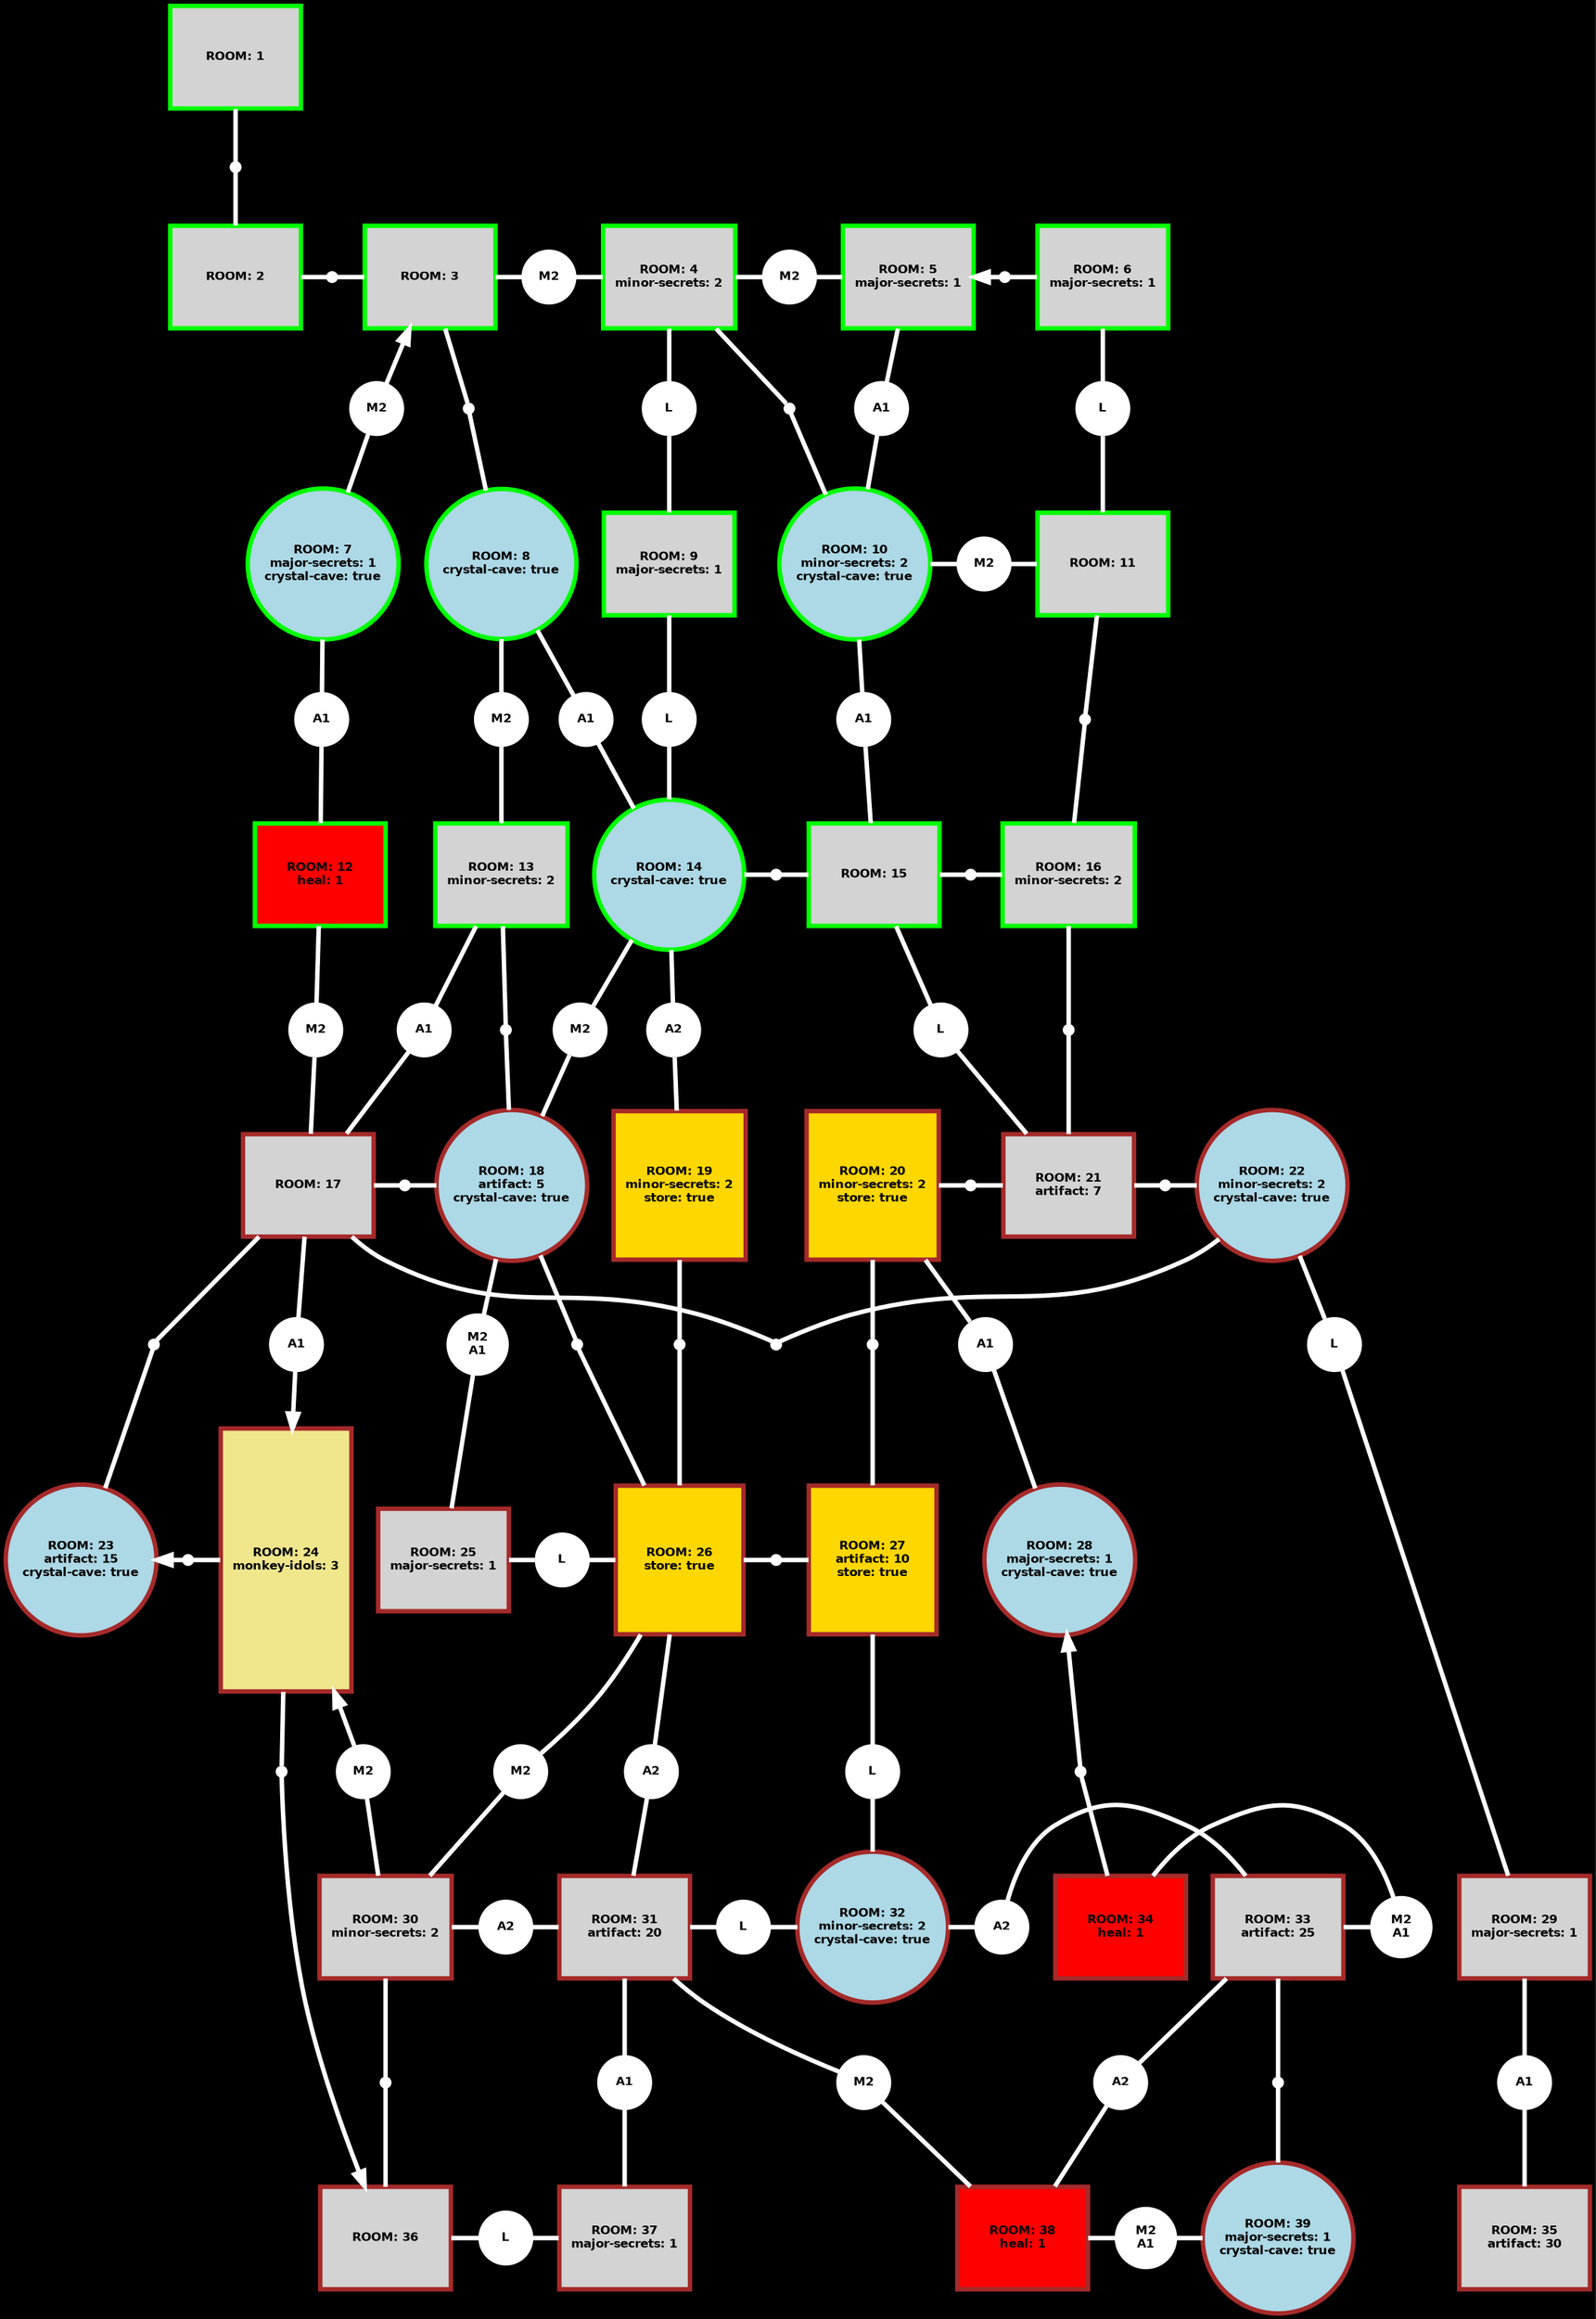 graph G {
	graph [bb="0,0,1061.5,1552",
		bgcolor=black,
		overlap=false,
		resolution=160
	];
	node [label="\N"];
	{
		graph [rank=same];
		1	[color=green,
			fillcolor=lightgrey,
			fontcolor=black,
			fontname="Helvetica-Bold",
			fontsize=8.0,
			height=0.95833,
			image=none,
			imagescale=true,
			label="ROOM: 1",
			penwidth=3.0,
			pos="147.5,1517.5",
			shape=box,
			style=filled,
			width=1.2222];
	}
	{
		graph [rank=same];
		"1-2"	[color=white,
			fillcolor=white,
			fontcolor=black,
			fontname="Helvetica-Bold",
			fontsize=8.0,
			height=0.097222,
			label="",
			pos="147.5,1443.5",
			shape=circle,
			style=filled,
			width=0.097222];
	}
	{
		graph [rank=same];
		2	[color=green,
			fillcolor=lightgrey,
			fontcolor=black,
			fontname="Helvetica-Bold",
			fontsize=8.0,
			height=0.95833,
			image=none,
			imagescale=true,
			label="ROOM: 2",
			penwidth=3.0,
			pos="147.5,1369.5",
			shape=box,
			style=filled,
			width=1.2222];
		"2-3"	[color=white,
			fillcolor=white,
			fontcolor=black,
			fontname="Helvetica-Bold",
			fontsize=8.0,
			height=0.097222,
			label="",
			pos="213.5,1369.5",
			shape=circle,
			style=filled,
			width=0.097222];
		3	[color=green,
			fillcolor=lightgrey,
			fontcolor=black,
			fontname="Helvetica-Bold",
			fontsize=8.0,
			height=0.95833,
			image=none,
			imagescale=true,
			label="ROOM: 3",
			penwidth=3.0,
			pos="279.5,1369.5",
			shape=box,
			style=filled,
			width=1.2222];
		"3-4"	[color=white,
			fillcolor=white,
			fontcolor=black,
			fontname="Helvetica-Bold",
			fontsize=8.0,
			height=0.5,
			image=none,
			imagescale=true,
			label=M2,
			pos="359.5,1369.5",
			shape=circle,
			style=filled,
			width=0.5];
		4	[color=green,
			fillcolor=lightgrey,
			fontcolor=black,
			fontname="Helvetica-Bold",
			fontsize=8.0,
			height=0.95833,
			image=none,
			imagescale=true,
			label="ROOM: 4\nminor-secrets: 2",
			penwidth=3.0,
			pos="439.5,1369.5",
			shape=box,
			style=filled,
			width=1.2222];
		"4-5"	[color=white,
			fillcolor=white,
			fontcolor=black,
			fontname="Helvetica-Bold",
			fontsize=8.0,
			height=0.5,
			image=none,
			imagescale=true,
			label=M2,
			pos="519.5,1369.5",
			shape=circle,
			style=filled,
			width=0.5];
		5	[color=green,
			fillcolor=lightgrey,
			fontcolor=black,
			fontname="Helvetica-Bold",
			fontsize=8.0,
			height=0.95833,
			image=none,
			imagescale=true,
			label="ROOM: 5\nmajor-secrets: 1",
			penwidth=3.0,
			pos="599.5,1369.5",
			shape=box,
			style=filled,
			width=1.2222];
		"6-5"	[color=white,
			fillcolor=white,
			fontcolor=black,
			fontname="Helvetica-Bold",
			fontsize=8.0,
			height=0.097222,
			label="",
			pos="665.5,1369.5",
			shape=circle,
			style=filled,
			width=0.097222];
		6	[color=green,
			fillcolor=lightgrey,
			fontcolor=black,
			fontname="Helvetica-Bold",
			fontsize=8.0,
			height=0.95833,
			image=none,
			imagescale=true,
			label="ROOM: 6\nmajor-secrets: 1",
			penwidth=3.0,
			pos="731.5,1369.5",
			shape=box,
			style=filled,
			width=1.2222];
	}
	{
		graph [rank=same];
		"7-3"	[color=white,
			fillcolor=white,
			fontcolor=black,
			fontname="Helvetica-Bold",
			fontsize=8.0,
			height=0.5,
			image=none,
			imagescale=true,
			label=M2,
			pos="242.5,1281",
			shape=circle,
			style=filled,
			width=0.5];
		"3-8"	[color=white,
			fillcolor=white,
			fontcolor=black,
			fontname="Helvetica-Bold",
			fontsize=8.0,
			height=0.097222,
			label="",
			pos="304.5,1281",
			shape=circle,
			style=filled,
			width=0.097222];
		"4-9"	[color=white,
			fillcolor=white,
			fontcolor=black,
			fontname="Helvetica-Bold",
			fontsize=8.0,
			height=0.5,
			image=none,
			imagescale=true,
			label=L,
			pos="439.5,1281",
			shape=circle,
			style=filled,
			width=0.5];
		"4-10"	[color=white,
			fillcolor=white,
			fontcolor=black,
			fontname="Helvetica-Bold",
			fontsize=8.0,
			height=0.097222,
			label="",
			pos="502.5,1281",
			shape=circle,
			style=filled,
			width=0.097222];
		"5-10"	[color=white,
			fillcolor=white,
			fontcolor=black,
			fontname="Helvetica-Bold",
			fontsize=8.0,
			height=0.5,
			image=none,
			imagescale=true,
			label=A1,
			pos="582.5,1281",
			shape=circle,
			style=filled,
			width=0.5];
		"6-11"	[color=white,
			fillcolor=white,
			fontcolor=black,
			fontname="Helvetica-Bold",
			fontsize=8.0,
			height=0.5,
			image=none,
			imagescale=true,
			label=L,
			pos="731.5,1281",
			shape=circle,
			style=filled,
			width=0.5];
	}
	{
		graph [rank=same];
		7	[color=green,
			fillcolor=lightblue,
			fontcolor=black,
			fontname="Helvetica-Bold",
			fontsize=8.0,
			height=1.4028,
			image=none,
			imagescale=true,
			label="ROOM: 7\nmajor-secrets: 1\ncrystal-cave: true",
			penwidth=3.0,
			pos="206.5,1176.5",
			shape=circle,
			style=filled,
			width=1.4028];
		8	[color=green,
			fillcolor=lightblue,
			fontcolor=black,
			fontname="Helvetica-Bold",
			fontsize=8.0,
			height=1.4028,
			image=none,
			imagescale=true,
			label="ROOM: 8\ncrystal-cave: true",
			penwidth=3.0,
			pos="326.5,1176.5",
			shape=circle,
			style=filled,
			width=1.4028];
		9	[color=green,
			fillcolor=lightgrey,
			fontcolor=black,
			fontname="Helvetica-Bold",
			fontsize=8.0,
			height=0.95833,
			image=none,
			imagescale=true,
			label="ROOM: 9\nmajor-secrets: 1",
			penwidth=3.0,
			pos="439.5,1176.5",
			shape=box,
			style=filled,
			width=1.2222];
		10	[color=green,
			fillcolor=lightblue,
			fontcolor=black,
			fontname="Helvetica-Bold",
			fontsize=8.0,
			height=1.4028,
			image=none,
			imagescale=true,
			label="ROOM: 10\nminor-secrets: 2\ncrystal-cave: true",
			penwidth=3.0,
			pos="564.5,1176.5",
			shape=circle,
			style=filled,
			width=1.4028];
		"10-11"	[color=white,
			fillcolor=white,
			fontcolor=black,
			fontname="Helvetica-Bold",
			fontsize=8.0,
			height=0.5,
			image=none,
			imagescale=true,
			label=M2,
			pos="651.5,1176.5",
			shape=circle,
			style=filled,
			width=0.5];
		11	[color=green,
			fillcolor=lightgrey,
			fontcolor=black,
			fontname="Helvetica-Bold",
			fontsize=8.0,
			height=0.95833,
			image=none,
			imagescale=true,
			label="ROOM: 11",
			penwidth=3.0,
			pos="731.5,1176.5",
			shape=box,
			style=filled,
			width=1.2222];
	}
	{
		graph [rank=same];
		"7-12"	[color=white,
			fillcolor=white,
			fontcolor=black,
			fontname="Helvetica-Bold",
			fontsize=8.0,
			height=0.5,
			image=none,
			imagescale=true,
			label=A1,
			pos="205.5,1072",
			shape=circle,
			style=filled,
			width=0.5];
		"8-13"	[color=white,
			fillcolor=white,
			fontcolor=black,
			fontname="Helvetica-Bold",
			fontsize=8.0,
			height=0.5,
			image=none,
			imagescale=true,
			label=M2,
			pos="326.5,1072",
			shape=circle,
			style=filled,
			width=0.5];
		"8-14"	[color=white,
			fillcolor=white,
			fontcolor=black,
			fontname="Helvetica-Bold",
			fontsize=8.0,
			height=0.5,
			image=none,
			imagescale=true,
			label=A1,
			pos="383.5,1072",
			shape=circle,
			style=filled,
			width=0.5];
		"9-14"	[color=white,
			fillcolor=white,
			fontcolor=black,
			fontname="Helvetica-Bold",
			fontsize=8.0,
			height=0.5,
			image=none,
			imagescale=true,
			label=L,
			pos="439.5,1072",
			shape=circle,
			style=filled,
			width=0.5];
		"10-15"	[color=white,
			fillcolor=white,
			fontcolor=black,
			fontname="Helvetica-Bold",
			fontsize=8.0,
			height=0.5,
			image=none,
			imagescale=true,
			label=A1,
			pos="570.5,1072",
			shape=circle,
			style=filled,
			width=0.5];
		"11-16"	[color=white,
			fillcolor=white,
			fontcolor=black,
			fontname="Helvetica-Bold",
			fontsize=8.0,
			height=0.097222,
			label="",
			pos="720.5,1072",
			shape=circle,
			style=filled,
			width=0.097222];
	}
	{
		graph [rank=same];
		12	[color=green,
			fillcolor=red,
			fontcolor=black,
			fontname="Helvetica-Bold",
			fontsize=8.0,
			height=0.95833,
			image=none,
			imagescale=true,
			label="ROOM: 12\nheal: 1",
			penwidth=3.0,
			pos="204.5,967.51",
			shape=box,
			style=filled,
			width=1.2222];
		13	[color=green,
			fillcolor=lightgrey,
			fontcolor=black,
			fontname="Helvetica-Bold",
			fontsize=8.0,
			height=0.95833,
			image=none,
			imagescale=true,
			label="ROOM: 13\nminor-secrets: 2",
			penwidth=3.0,
			pos="326.5,967.51",
			shape=box,
			style=filled,
			width=1.2222];
		14	[color=green,
			fillcolor=lightblue,
			fontcolor=black,
			fontname="Helvetica-Bold",
			fontsize=8.0,
			height=1.4028,
			image=none,
			imagescale=true,
			label="ROOM: 14\ncrystal-cave: true",
			penwidth=3.0,
			pos="439.5,967.51",
			shape=circle,
			style=filled,
			width=1.4028];
		"14-15"	[color=white,
			fillcolor=white,
			fontcolor=black,
			fontname="Helvetica-Bold",
			fontsize=8.0,
			height=0.097222,
			label="",
			pos="511.5,967.51",
			shape=circle,
			style=filled,
			width=0.097222];
		15	[color=green,
			fillcolor=lightgrey,
			fontcolor=black,
			fontname="Helvetica-Bold",
			fontsize=8.0,
			height=0.95833,
			image=none,
			imagescale=true,
			label="ROOM: 15",
			penwidth=3.0,
			pos="577.5,967.51",
			shape=box,
			style=filled,
			width=1.2222];
		"15-16"	[color=white,
			fillcolor=white,
			fontcolor=black,
			fontname="Helvetica-Bold",
			fontsize=8.0,
			height=0.097222,
			label="",
			pos="643.5,967.51",
			shape=circle,
			style=filled,
			width=0.097222];
		16	[color=green,
			fillcolor=lightgrey,
			fontcolor=black,
			fontname="Helvetica-Bold",
			fontsize=8.0,
			height=0.95833,
			image=none,
			imagescale=true,
			label="ROOM: 16\nminor-secrets: 2",
			penwidth=3.0,
			pos="709.5,967.51",
			shape=box,
			style=filled,
			width=1.2222];
	}
	{
		graph [rank=same];
		"12-17"	[color=white,
			fillcolor=white,
			fontcolor=black,
			fontname="Helvetica-Bold",
			fontsize=8.0,
			height=0.5,
			image=none,
			imagescale=true,
			label=M2,
			pos="202.5,863.01",
			shape=circle,
			style=filled,
			width=0.5];
		"13-17"	[color=white,
			fillcolor=white,
			fontcolor=black,
			fontname="Helvetica-Bold",
			fontsize=8.0,
			height=0.5,
			image=none,
			imagescale=true,
			label=A1,
			pos="276.5,863.01",
			shape=circle,
			style=filled,
			width=0.5];
		"13-18"	[color=white,
			fillcolor=white,
			fontcolor=black,
			fontname="Helvetica-Bold",
			fontsize=8.0,
			height=0.097222,
			label="",
			pos="331.5,863.01",
			shape=circle,
			style=filled,
			width=0.097222];
		"14-18"	[color=white,
			fillcolor=white,
			fontcolor=black,
			fontname="Helvetica-Bold",
			fontsize=8.0,
			height=0.5,
			image=none,
			imagescale=true,
			label=M2,
			pos="380.5,863.01",
			shape=circle,
			style=filled,
			width=0.5];
		"14-19"	[color=white,
			fillcolor=white,
			fontcolor=black,
			fontname="Helvetica-Bold",
			fontsize=8.0,
			height=0.5,
			image=none,
			imagescale=true,
			label=A2,
			pos="443.5,863.01",
			shape=circle,
			style=filled,
			width=0.5];
		"15-21"	[color=white,
			fillcolor=white,
			fontcolor=black,
			fontname="Helvetica-Bold",
			fontsize=8.0,
			height=0.5,
			image=none,
			imagescale=true,
			label=L,
			pos="623.5,863.01",
			shape=circle,
			style=filled,
			width=0.5];
		"16-21"	[color=white,
			fillcolor=white,
			fontcolor=black,
			fontname="Helvetica-Bold",
			fontsize=8.0,
			height=0.097222,
			label="",
			pos="709.5,863.01",
			shape=circle,
			style=filled,
			width=0.097222];
	}
	{
		graph [rank=same];
		17	[color=brown,
			fillcolor=lightgrey,
			fontcolor=black,
			fontname="Helvetica-Bold",
			fontsize=8.0,
			height=0.95833,
			image=none,
			imagescale=true,
			label="ROOM: 17",
			penwidth=3.0,
			pos="198.5,758.51",
			shape=box,
			style=filled,
			width=1.2222];
		"17-18"	[color=white,
			fillcolor=white,
			fontcolor=black,
			fontname="Helvetica-Bold",
			fontsize=8.0,
			height=0.097222,
			label="",
			pos="264.5,758.51",
			shape=circle,
			style=filled,
			width=0.097222];
		18	[color=brown,
			fillcolor=lightblue,
			fontcolor=black,
			fontname="Helvetica-Bold",
			fontsize=8.0,
			height=1.4028,
			image=none,
			imagescale=true,
			label="ROOM: 18\nartifact: 5\ncrystal-cave: true",
			penwidth=3.0,
			pos="336.5,758.51",
			shape=circle,
			style=filled,
			width=1.4028];
		19	[color=brown,
			fillcolor=gold,
			fontcolor=black,
			fontname="Helvetica-Bold",
			fontsize=8.0,
			height=1.3889,
			image=none,
			imagescale=true,
			label="ROOM: 19\nminor-secrets: 2\nstore: true",
			penwidth=3.0,
			pos="448.5,758.51",
			shape=box,
			style=filled,
			width=1.1944];
		20	[color=brown,
			fillcolor=gold,
			fontcolor=black,
			fontname="Helvetica-Bold",
			fontsize=8.0,
			height=1.3889,
			image=none,
			imagescale=true,
			label="ROOM: 20\nminor-secrets: 2\nstore: true",
			penwidth=3.0,
			pos="578.5,758.51",
			shape=box,
			style=filled,
			width=1.1944];
		"20-21"	[color=white,
			fillcolor=white,
			fontcolor=black,
			fontname="Helvetica-Bold",
			fontsize=8.0,
			height=0.097222,
			label="",
			pos="643.5,758.51",
			shape=circle,
			style=filled,
			width=0.097222];
		21	[color=brown,
			fillcolor=lightgrey,
			fontcolor=black,
			fontname="Helvetica-Bold",
			fontsize=8.0,
			height=0.95833,
			image=none,
			imagescale=true,
			label="ROOM: 21\nartifact: 7",
			penwidth=3.0,
			pos="709.5,758.51",
			shape=box,
			style=filled,
			width=1.2222];
		"21-22"	[color=white,
			fillcolor=white,
			fontcolor=black,
			fontname="Helvetica-Bold",
			fontsize=8.0,
			height=0.097222,
			label="",
			pos="775.5,758.51",
			shape=circle,
			style=filled,
			width=0.097222];
		22	[color=brown,
			fillcolor=lightblue,
			fontcolor=black,
			fontname="Helvetica-Bold",
			fontsize=8.0,
			height=1.4028,
			image=none,
			imagescale=true,
			label="ROOM: 22\nminor-secrets: 2\ncrystal-cave: true",
			penwidth=3.0,
			pos="847.5,758.51",
			shape=circle,
			style=filled,
			width=1.4028];
	}
	{
		graph [rank=same];
		"17-22"	[color=white,
			fillcolor=white,
			fontcolor=black,
			fontname="Helvetica-Bold",
			fontsize=8.0,
			height=0.097222,
			label="",
			pos="513.5,651.51",
			shape=circle,
			style=filled,
			width=0.097222];
		"17-23"	[color=white,
			fillcolor=white,
			fontcolor=black,
			fontname="Helvetica-Bold",
			fontsize=8.0,
			height=0.097222,
			label="",
			pos="97.5,651.51",
			shape=circle,
			style=filled,
			width=0.097222];
		"17-24"	[color=white,
			fillcolor=white,
			fontcolor=black,
			fontname="Helvetica-Bold",
			fontsize=8.0,
			height=0.5,
			image=none,
			imagescale=true,
			label=A1,
			pos="191.5,651.51",
			shape=circle,
			style=filled,
			width=0.5];
		"18-25"	[color=white,
			fillcolor=white,
			fontcolor=black,
			fontname="Helvetica-Bold",
			fontsize=8.0,
			height=0.56961,
			image=none,
			imagescale=true,
			label="M2\nA1",
			pos="312.5,651.51",
			shape=circle,
			style=filled,
			width=0.56961];
		"18-26"	[color=white,
			fillcolor=white,
			fontcolor=black,
			fontname="Helvetica-Bold",
			fontsize=8.0,
			height=0.097222,
			label="",
			pos="380.5,651.51",
			shape=circle,
			style=filled,
			width=0.097222];
		"19-26"	[color=white,
			fillcolor=white,
			fontcolor=black,
			fontname="Helvetica-Bold",
			fontsize=8.0,
			height=0.097222,
			label="",
			pos="448.5,651.51",
			shape=circle,
			style=filled,
			width=0.097222];
		"20-27"	[color=white,
			fillcolor=white,
			fontcolor=black,
			fontname="Helvetica-Bold",
			fontsize=8.0,
			height=0.097222,
			label="",
			pos="578.5,651.51",
			shape=circle,
			style=filled,
			width=0.097222];
		"20-28"	[color=white,
			fillcolor=white,
			fontcolor=black,
			fontname="Helvetica-Bold",
			fontsize=8.0,
			height=0.5,
			image=none,
			imagescale=true,
			label=A1,
			pos="654.5,651.51",
			shape=circle,
			style=filled,
			width=0.5];
		"22-29"	[color=white,
			fillcolor=white,
			fontcolor=black,
			fontname="Helvetica-Bold",
			fontsize=8.0,
			height=0.5,
			image=none,
			imagescale=true,
			label=L,
			pos="889.5,651.51",
			shape=circle,
			style=filled,
			width=0.5];
	}
	{
		graph [rank=same];
		23	[color=brown,
			fillcolor=lightblue,
			fontcolor=black,
			fontname="Helvetica-Bold",
			fontsize=8.0,
			height=1.4028,
			image=none,
			imagescale=true,
			label="ROOM: 23\nartifact: 15\ncrystal-cave: true",
			penwidth=3.0,
			pos="50.5,506.5",
			shape=circle,
			style=filled,
			width=1.4028];
		"24-23"	[color=white,
			fillcolor=white,
			fontcolor=black,
			fontname="Helvetica-Bold",
			fontsize=8.0,
			height=0.097222,
			label="",
			pos="122.5,506.5",
			shape=circle,
			style=filled,
			width=0.097222];
		24	[color=brown,
			fillcolor=khaki,
			fontcolor=black,
			fontname="Helvetica-Bold",
			fontsize=8.0,
			height=2.4583,
			image=none,
			imagescale=true,
			label="ROOM: 24\nmonkey-idols: 3",
			penwidth=3.0,
			pos="185.5,506.5",
			shape=box,
			style=filled,
			width=1.1528];
		25	[color=brown,
			fillcolor=lightgrey,
			fontcolor=black,
			fontname="Helvetica-Bold",
			fontsize=8.0,
			height=0.95833,
			image=none,
			imagescale=true,
			label="ROOM: 25\nmajor-secrets: 1",
			penwidth=3.0,
			pos="289.5,506.5",
			shape=box,
			style=filled,
			width=1.2222];
		"25-26"	[color=white,
			fillcolor=white,
			fontcolor=black,
			fontname="Helvetica-Bold",
			fontsize=8.0,
			height=0.5,
			image=none,
			imagescale=true,
			label=L,
			pos="369.5,506.5",
			shape=circle,
			style=filled,
			width=0.5];
		26	[color=brown,
			fillcolor=gold,
			fontcolor=black,
			fontname="Helvetica-Bold",
			fontsize=8.0,
			height=1.3889,
			image=none,
			imagescale=true,
			label="ROOM: 26\nstore: true",
			penwidth=3.0,
			pos="448.5,506.5",
			shape=box,
			style=filled,
			width=1.1944];
		"26-27"	[color=white,
			fillcolor=white,
			fontcolor=black,
			fontname="Helvetica-Bold",
			fontsize=8.0,
			height=0.097222,
			label="",
			pos="513.5,506.5",
			shape=circle,
			style=filled,
			width=0.097222];
		27	[color=brown,
			fillcolor=gold,
			fontcolor=black,
			fontname="Helvetica-Bold",
			fontsize=8.0,
			height=1.3889,
			image=none,
			imagescale=true,
			label="ROOM: 27\nartifact: 10\nstore: true",
			penwidth=3.0,
			pos="578.5,506.5",
			shape=box,
			style=filled,
			width=1.1944];
		28	[color=brown,
			fillcolor=lightblue,
			fontcolor=black,
			fontname="Helvetica-Bold",
			fontsize=8.0,
			height=1.4028,
			image=none,
			imagescale=true,
			label="ROOM: 28\nmajor-secrets: 1\ncrystal-cave: true",
			penwidth=3.0,
			pos="704.5,506.5",
			shape=circle,
			style=filled,
			width=1.4028];
	}
	{
		graph [rank=same];
		"30-24"	[color=white,
			fillcolor=white,
			fontcolor=black,
			fontname="Helvetica-Bold",
			fontsize=8.0,
			height=0.5,
			image=none,
			imagescale=true,
			label=M2,
			pos="236.5,364",
			shape=circle,
			style=filled,
			width=0.5];
		"24-36"	[color=white,
			fillcolor=white,
			fontcolor=black,
			fontname="Helvetica-Bold",
			fontsize=8.0,
			height=0.097222,
			label="",
			pos="182.5,364",
			shape=circle,
			style=filled,
			width=0.097222];
		"26-30"	[color=white,
			fillcolor=white,
			fontcolor=black,
			fontname="Helvetica-Bold",
			fontsize=8.0,
			height=0.5,
			image=none,
			imagescale=true,
			label=M2,
			pos="342.5,364",
			shape=circle,
			style=filled,
			width=0.5];
		"26-31"	[color=white,
			fillcolor=white,
			fontcolor=black,
			fontname="Helvetica-Bold",
			fontsize=8.0,
			height=0.5,
			image=none,
			imagescale=true,
			label=A2,
			pos="429.5,364",
			shape=circle,
			style=filled,
			width=0.5];
		"27-32"	[color=white,
			fillcolor=white,
			fontcolor=black,
			fontname="Helvetica-Bold",
			fontsize=8.0,
			height=0.5,
			image=none,
			imagescale=true,
			label=L,
			pos="578.5,364",
			shape=circle,
			style=filled,
			width=0.5];
		"34-28"	[color=white,
			fillcolor=white,
			fontcolor=black,
			fontname="Helvetica-Bold",
			fontsize=8.0,
			height=0.097222,
			label="",
			pos="718.5,364",
			shape=circle,
			style=filled,
			width=0.097222];
	}
	{
		graph [rank=same];
		29	[color=brown,
			fillcolor=lightgrey,
			fontcolor=black,
			fontname="Helvetica-Bold",
			fontsize=8.0,
			height=0.95833,
			image=none,
			imagescale=true,
			label="ROOM: 29\nmajor-secrets: 1",
			penwidth=3.0,
			pos="1017.5,259.5",
			shape=box,
			style=filled,
			width=1.2222];
		30	[color=brown,
			fillcolor=lightgrey,
			fontcolor=black,
			fontname="Helvetica-Bold",
			fontsize=8.0,
			height=0.95833,
			image=none,
			imagescale=true,
			label="ROOM: 30\nminor-secrets: 2",
			penwidth=3.0,
			pos="251.5,259.5",
			shape=box,
			style=filled,
			width=1.2222];
		"30-31"	[color=white,
			fillcolor=white,
			fontcolor=black,
			fontname="Helvetica-Bold",
			fontsize=8.0,
			height=0.5,
			image=none,
			imagescale=true,
			label=A2,
			pos="331.5,259.5",
			shape=circle,
			style=filled,
			width=0.5];
		31	[color=brown,
			fillcolor=lightgrey,
			fontcolor=black,
			fontname="Helvetica-Bold",
			fontsize=8.0,
			height=0.95833,
			image=none,
			imagescale=true,
			label="ROOM: 31\nartifact: 20",
			penwidth=3.0,
			pos="411.5,259.5",
			shape=box,
			style=filled,
			width=1.2222];
		"31-32"	[color=white,
			fillcolor=white,
			fontcolor=black,
			fontname="Helvetica-Bold",
			fontsize=8.0,
			height=0.5,
			image=none,
			imagescale=true,
			label=L,
			pos="491.5,259.5",
			shape=circle,
			style=filled,
			width=0.5];
		32	[color=brown,
			fillcolor=lightblue,
			fontcolor=black,
			fontname="Helvetica-Bold",
			fontsize=8.0,
			height=1.4028,
			image=none,
			imagescale=true,
			label="ROOM: 32\nminor-secrets: 2\ncrystal-cave: true",
			penwidth=3.0,
			pos="578.5,259.5",
			shape=circle,
			style=filled,
			width=1.4028];
		"32-33"	[color=white,
			fillcolor=white,
			fontcolor=black,
			fontname="Helvetica-Bold",
			fontsize=8.0,
			height=0.5,
			image=none,
			imagescale=true,
			label=A2,
			pos="665.5,259.5",
			shape=circle,
			style=filled,
			width=0.5];
		33	[color=brown,
			fillcolor=lightgrey,
			fontcolor=black,
			fontname="Helvetica-Bold",
			fontsize=8.0,
			height=0.95833,
			image=none,
			imagescale=true,
			label="ROOM: 33\nartifact: 25",
			penwidth=3.0,
			pos="851.5,259.5",
			shape=box,
			style=filled,
			width=1.2222];
		"33-34"	[color=white,
			fillcolor=white,
			fontcolor=black,
			fontname="Helvetica-Bold",
			fontsize=8.0,
			height=0.56961,
			image=none,
			imagescale=true,
			label="M2\nA1",
			pos="934.5,259.5",
			shape=circle,
			style=filled,
			width=0.56961];
		34	[color=brown,
			fillcolor=red,
			fontcolor=black,
			fontname="Helvetica-Bold",
			fontsize=8.0,
			height=0.95833,
			image=none,
			imagescale=true,
			label="ROOM: 34\nheal: 1",
			penwidth=3.0,
			pos="745.5,259.5",
			shape=box,
			style=filled,
			width=1.2222];
	}
	{
		graph [rank=same];
		"29-35"	[color=white,
			fillcolor=white,
			fontcolor=black,
			fontname="Helvetica-Bold",
			fontsize=8.0,
			height=0.5,
			image=none,
			imagescale=true,
			label=A1,
			pos="1017.5,155",
			shape=circle,
			style=filled,
			width=0.5];
		"30-36"	[color=white,
			fillcolor=white,
			fontcolor=black,
			fontname="Helvetica-Bold",
			fontsize=8.0,
			height=0.097222,
			label="",
			pos="251.5,155",
			shape=circle,
			style=filled,
			width=0.097222];
		"31-37"	[color=white,
			fillcolor=white,
			fontcolor=black,
			fontname="Helvetica-Bold",
			fontsize=8.0,
			height=0.5,
			image=none,
			imagescale=true,
			label=A1,
			pos="411.5,155",
			shape=circle,
			style=filled,
			width=0.5];
		"31-38"	[color=white,
			fillcolor=white,
			fontcolor=black,
			fontname="Helvetica-Bold",
			fontsize=8.0,
			height=0.5,
			image=none,
			imagescale=true,
			label=M2,
			pos="572.5,155",
			shape=circle,
			style=filled,
			width=0.5];
		"33-38"	[color=white,
			fillcolor=white,
			fontcolor=black,
			fontname="Helvetica-Bold",
			fontsize=8.0,
			height=0.5,
			image=none,
			imagescale=true,
			label=A2,
			pos="745.5,155",
			shape=circle,
			style=filled,
			width=0.5];
		"33-39"	[color=white,
			fillcolor=white,
			fontcolor=black,
			fontname="Helvetica-Bold",
			fontsize=8.0,
			height=0.097222,
			label="",
			pos="851.5,155",
			shape=circle,
			style=filled,
			width=0.097222];
	}
	{
		graph [rank=same];
		35	[color=brown,
			fillcolor=lightgrey,
			fontcolor=black,
			fontname="Helvetica-Bold",
			fontsize=8.0,
			height=0.95833,
			image=none,
			imagescale=true,
			label="ROOM: 35\nartifact: 30",
			penwidth=3.0,
			pos="1017.5,50.5",
			shape=box,
			style=filled,
			width=1.2222];
		36	[color=brown,
			fillcolor=lightgrey,
			fontcolor=black,
			fontname="Helvetica-Bold",
			fontsize=8.0,
			height=0.95833,
			image=none,
			imagescale=true,
			label="ROOM: 36",
			penwidth=3.0,
			pos="251.5,50.5",
			shape=box,
			style=filled,
			width=1.2222];
		"36-37"	[color=white,
			fillcolor=white,
			fontcolor=black,
			fontname="Helvetica-Bold",
			fontsize=8.0,
			height=0.5,
			image=none,
			imagescale=true,
			label=L,
			pos="331.5,50.5",
			shape=circle,
			style=filled,
			width=0.5];
		37	[color=brown,
			fillcolor=lightgrey,
			fontcolor=black,
			fontname="Helvetica-Bold",
			fontsize=8.0,
			height=0.95833,
			image=none,
			imagescale=true,
			label="ROOM: 37\nmajor-secrets: 1",
			penwidth=3.0,
			pos="411.5,50.5",
			shape=box,
			style=filled,
			width=1.2222];
		38	[color=brown,
			fillcolor=red,
			fontcolor=black,
			fontname="Helvetica-Bold",
			fontsize=8.0,
			height=0.95833,
			image=none,
			imagescale=true,
			label="ROOM: 38\nheal: 1",
			penwidth=3.0,
			pos="679.5,50.5",
			shape=box,
			style=filled,
			width=1.2222];
		"38-39"	[color=white,
			fillcolor=white,
			fontcolor=black,
			fontname="Helvetica-Bold",
			fontsize=8.0,
			height=0.56961,
			image=none,
			imagescale=true,
			label="M2\nA1",
			pos="762.5,50.5",
			shape=circle,
			style=filled,
			width=0.56961];
		39	[color=brown,
			fillcolor=lightblue,
			fontcolor=black,
			fontname="Helvetica-Bold",
			fontsize=8.0,
			height=1.4028,
			image=none,
			imagescale=true,
			label="ROOM: 39\nmajor-secrets: 1\ncrystal-cave: true",
			penwidth=3.0,
			pos="851.5,50.5",
			shape=circle,
			style=filled,
			width=1.4028];
	}
	{
		graph [rank=same];
	}
	1 -- "1-2"	[color=white,
		dir=none,
		penwidth=3.0,
		pos="147.5,1482.6 147.5,1468 147.5,1453 147.5,1447.1"];
	"1-2" -- 2	[color=white,
		dir=none,
		penwidth=3.0,
		pos="147.5,1439.8 147.5,1433.8 147.5,1418.8 147.5,1404.3"];
	2 -- "2-3"	[color=white,
		dir=none,
		penwidth=3.0,
		pos="191.59,1369.5 197.64,1369.5 203.68,1369.5 209.73,1369.5"];
	"2-3" -- 3	[color=white,
		dir=none,
		penwidth=3.0,
		pos="217.11,1369.5 223.12,1369.5 229.13,1369.5 235.14,1369.5"];
	3 -- "3-4"	[color=white,
		dir=none,
		penwidth=3.0,
		pos="323.56,1369.5 329.46,1369.5 335.35,1369.5 341.25,1369.5"];
	3 -- "7-3"	[color=white,
		dir=back,
		penwidth=3.0,
		pos="s,265.09,1334.8 261.08,1325.4 256.87,1315.6 252.65,1305.7 249.3,1297.9"];
	3 -- "3-8"	[color=white,
		dir=none,
		penwidth=3.0,
		pos="289.24,1334.8 294.94,1315.1 301.45,1292.6 303.69,1284.8"];
	"3-4" -- 4	[color=white,
		dir=none,
		penwidth=3.0,
		pos="377.62,1369.5 383.43,1369.5 389.23,1369.5 395.03,1369.5"];
	4 -- "4-5"	[color=white,
		dir=none,
		penwidth=3.0,
		pos="483.56,1369.5 489.46,1369.5 495.35,1369.5 501.25,1369.5"];
	4 -- "4-9"	[color=white,
		dir=none,
		penwidth=3.0,
		pos="439.5,1334.8 439.5,1322.7 439.5,1309.5 439.5,1299.3"];
	4 -- "4-10"	[color=white,
		dir=none,
		penwidth=3.0,
		pos="464.04,1334.8 478.69,1314.7 495.45,1291.7 500.78,1284.4"];
	"4-5" -- 5	[color=white,
		dir=none,
		penwidth=3.0,
		pos="537.62,1369.5 543.43,1369.5 549.23,1369.5 555.03,1369.5"];
	5 -- "6-5"	[color=white,
		dir=back,
		penwidth=3.0,
		pos="s,643.59,1369.5 653.79,1369.5 656.44,1369.5 659.09,1369.5 661.73,1369.5"];
	5 -- "5-10"	[color=white,
		dir=none,
		penwidth=3.0,
		pos="592.88,1334.8 590.45,1322.5 587.82,1309.1 585.81,1298.8"];
	"6-5" -- 6	[color=white,
		dir=none,
		penwidth=3.0,
		pos="669.11,1369.5 675.12,1369.5 681.13,1369.5 687.14,1369.5"];
	6 -- "6-11"	[color=white,
		dir=none,
		penwidth=3.0,
		pos="731.5,1334.8 731.5,1322.7 731.5,1309.5 731.5,1299.3"];
	"7-3" -- 7	[color=white,
		dir=none,
		penwidth=3.0,
		pos="236.72,1263.5 232.98,1252.9 227.91,1238.5 223,1224.5"];
	"3-8" -- 8	[color=white,
		dir=none,
		penwidth=3.0,
		pos="305.04,1277.5 306.63,1270.1 311.41,1247.8 316.05,1226.2"];
	"4-9" -- 9	[color=white,
		dir=none,
		penwidth=3.0,
		pos="439.5,1262.6 439.5,1248.6 439.5,1228.4 439.5,1211.2"];
	"4-10" -- 10	[color=white,
		dir=none,
		penwidth=3.0,
		pos="504.03,1277.5 508.9,1269.4 524.52,1243.6 538.66,1220.2"];
	"5-10" -- 10	[color=white,
		dir=none,
		penwidth=3.0,
		pos="579.53,1263.1 577.75,1253 575.39,1239.5 573.07,1226.3"];
	"6-11" -- 11	[color=white,
		dir=none,
		penwidth=3.0,
		pos="731.5,1262.6 731.5,1248.6 731.5,1228.4 731.5,1211.2"];
	7 -- "7-12"	[color=white,
		dir=none,
		penwidth=3.0,
		pos="206.01,1125.8 205.89,1112.9 205.76,1099.9 205.67,1090.1"];
	8 -- "8-13"	[color=white,
		dir=none,
		penwidth=3.0,
		pos="326.5,1125.8 326.5,1112.9 326.5,1099.9 326.5,1090.1"];
	8 -- "8-14"	[color=white,
		dir=none,
		penwidth=3.0,
		pos="350.67,1132 359.41,1116.3 368.71,1099.6 375.17,1088"];
	9 -- "9-14"	[color=white,
		dir=none,
		penwidth=3.0,
		pos="439.5,1141.9 439.5,1124.7 439.5,1104.3 439.5,1090.2"];
	10 -- "10-11"	[color=white,
		dir=none,
		penwidth=3.0,
		pos="615.14,1176.5 621.2,1176.5 627.26,1176.5 633.32,1176.5"];
	10 -- "10-15"	[color=white,
		dir=none,
		penwidth=3.0,
		pos="567.39,1126.1 568.15,1113.2 568.91,1100.1 569.5,1090.2"];
	"10-11" -- 11	[color=white,
		dir=none,
		penwidth=3.0,
		pos="669.62,1176.5 675.43,1176.5 681.23,1176.5 687.03,1176.5"];
	11 -- "11-16"	[color=white,
		dir=none,
		penwidth=3.0,
		pos="727.9,1141.9 725.19,1116.7 721.79,1085 720.79,1075.7"];
	"7-12" -- 12	[color=white,
		dir=none,
		penwidth=3.0,
		pos="205.33,1053.6 205.19,1039.6 205,1019.4 204.83,1002.2"];
	"8-13" -- 13	[color=white,
		dir=none,
		penwidth=3.0,
		pos="326.5,1053.6 326.5,1039.6 326.5,1019.4 326.5,1002.2"];
	"8-14" -- 14	[color=white,
		dir=none,
		penwidth=3.0,
		pos="391.76,1055.9 398.09,1044.3 407.16,1027.7 415.69,1012.1"];
	"9-14" -- 14	[color=white,
		dir=none,
		penwidth=3.0,
		pos="439.5,1053.6 439.5,1043.8 439.5,1031 439.5,1018.3"];
	"10-15" -- 15	[color=white,
		dir=none,
		penwidth=3.0,
		pos="571.69,1053.6 572.65,1039.6 574.03,1019.4 575.2,1002.2"];
	"11-16" -- 16	[color=white,
		dir=none,
		penwidth=3.0,
		pos="720.23,1068.5 719.25,1059.4 715.84,1027.6 713.12,1002.3"];
	12 -- "12-17"	[color=white,
		dir=none,
		penwidth=3.0,
		pos="203.85,932.95 203.51,915.67 203.11,895.33 202.84,881.24"];
	13 -- "13-17"	[color=white,
		dir=none,
		penwidth=3.0,
		pos="310.13,932.95 301.36,914.97 290.97,893.67 284.08,879.56"];
	13 -- "13-18"	[color=white,
		dir=none,
		penwidth=3.0,
		pos="328.14,932.95 329.37,907.73 330.92,875.99 331.37,866.69"];
	14 -- "14-15"	[color=white,
		dir=none,
		penwidth=3.0,
		pos="490.12,967.51 496.03,967.51 501.93,967.51 507.83,967.51"];
	14 -- "14-18"	[color=white,
		dir=none,
		penwidth=3.0,
		pos="414.65,923.34 405.58,907.58 395.91,890.78 389.18,879.1"];
	14 -- "14-19"	[color=white,
		dir=none,
		penwidth=3.0,
		pos="441.44,916.76 441.94,903.91 442.45,890.93 442.83,881.06"];
	"14-15" -- 15	[color=white,
		dir=none,
		penwidth=3.0,
		pos="515.11,967.51 521.12,967.51 527.13,967.51 533.14,967.51"];
	15 -- "15-16"	[color=white,
		dir=none,
		penwidth=3.0,
		pos="621.59,967.51 627.64,967.51 633.68,967.51 639.73,967.51"];
	15 -- "15-21"	[color=white,
		dir=none,
		penwidth=3.0,
		pos="592.56,932.95 600.58,915.08 610.06,893.95 616.4,879.83"];
	"15-16" -- 16	[color=white,
		dir=none,
		penwidth=3.0,
		pos="647.11,967.51 653.12,967.51 659.13,967.51 665.14,967.51"];
	16 -- "16-21"	[color=white,
		dir=none,
		penwidth=3.0,
		pos="709.5,932.95 709.5,907.73 709.5,875.99 709.5,866.69"];
	"12-17" -- 17	[color=white,
		dir=none,
		penwidth=3.0,
		pos="201.82,844.62 201.27,830.57 200.48,810.38 199.81,793.18"];
	"13-17" -- 17	[color=white,
		dir=none,
		penwidth=3.0,
		pos="265.98,848.19 255.34,834.2 238.47,812.03 224.26,793.36"];
	"13-18" -- 18	[color=white,
		dir=none,
		penwidth=3.0,
		pos="331.62,859.48 331.98,852.2 333.04,830.4 334.09,809"];
	"14-18" -- 18	[color=white,
		dir=none,
		penwidth=3.0,
		pos="373.62,846 368.94,835.07 362.47,820.01 356.25,805.52"];
	"14-19" -- 19	[color=white,
		dir=none,
		penwidth=3.0,
		pos="444.35,844.62 444.83,834.69 445.47,821.67 446.09,808.82"];
	"15-21" -- 21	[color=white,
		dir=none,
		penwidth=3.0,
		pos="634.74,848.61 646.49,834.61 665.38,812.1 681.23,793.2"];
	"16-21" -- 21	[color=white,
		dir=none,
		penwidth=3.0,
		pos="709.5,859.48 709.5,850.38 709.5,818.58 709.5,793.26"];
	17 -- "17-18"	[color=white,
		dir=none,
		penwidth=3.0,
		pos="242.59,758.51 248.64,758.51 254.68,758.51 260.73,758.51"];
	17 -- "17-22"	[color=white,
		dir=none,
		penwidth=3.0,
		pos="228.7,723.8 235.64,717.72 243.38,712.04 251.5,708.01 335.92,666.09 369.45,696.39 460.5,672.01 480.2,666.74 502.88,657.16 510.69,\
653.75"];
	17 -- "17-23"	[color=white,
		dir=none,
		penwidth=3.0,
		pos="166.27,724 140.63,697.35 107.74,663.16 99.46,654.54"];
	17 -- "17-24"	[color=white,
		dir=none,
		penwidth=3.0,
		pos="196.27,724 195.06,705.87 193.62,684.26 192.64,669.57"];
	"17-18" -- 18	[color=white,
		dir=none,
		penwidth=3.0,
		pos="268.16,758.51 274.03,758.51 279.9,758.51 285.78,758.51"];
	18 -- "18-25"	[color=white,
		dir=none,
		penwidth=3.0,
		pos="325.41,709 322.39,695.79 319.29,682.23 316.89,671.71"];
	18 -- "18-26"	[color=white,
		dir=none,
		penwidth=3.0,
		pos="355.67,711.76 365.49,688.33 376.07,663.07 379.42,655.08"];
	19 -- "19-26"	[color=white,
		dir=none,
		penwidth=3.0,
		pos="448.5,708.39 448.5,686.19 448.5,663.17 448.5,655.32"];
	20 -- "20-21"	[color=white,
		dir=none,
		penwidth=3.0,
		pos="621.66,758.51 627.69,758.51 633.72,758.51 639.75,758.51"];
	20 -- "20-27"	[color=white,
		dir=none,
		penwidth=3.0,
		pos="578.5,708.39 578.5,686.19 578.5,663.17 578.5,655.32"];
	20 -- "20-28"	[color=white,
		dir=none,
		penwidth=3.0,
		pos="614.05,708.39 625.02,693.23 636.27,677.7 644.11,666.86"];
	"20-21" -- 21	[color=white,
		dir=none,
		penwidth=3.0,
		pos="647.11,758.51 653.12,758.51 659.13,758.51 665.14,758.51"];
	21 -- "21-22"	[color=white,
		dir=none,
		penwidth=3.0,
		pos="753.59,758.51 759.64,758.51 765.68,758.51 771.73,758.51"];
	"21-22" -- 22	[color=white,
		dir=none,
		penwidth=3.0,
		pos="779.16,758.51 785.03,758.51 790.9,758.51 796.78,758.51"];
	22 -- "22-29"	[color=white,
		dir=none,
		penwidth=3.0,
		pos="865.92,711.45 872.01,696.25 878.38,680.3 882.97,668.84"];
	"17-22" -- 22	[color=white,
		dir=none,
		penwidth=3.0,
		pos="516.25,653.76 523.9,657.21 546.12,666.87 565.5,672.01 662.53,697.77 697.21,666.25 788.5,708.01 796.65,711.74 804.57,716.91 811.83,\
722.5"];
	"17-23" -- 23	[color=white,
		dir=none,
		penwidth=3.0,
		pos="96.684,648.02 93.052,636.97 78.002,591.18 66.056,554.83"];
	"17-24" -- 24	[color=white,
		dir=forward,
		penwidth=3.0,
		pos="e,189.17,595.01 190.78,633.26 190.45,625.52 190.04,615.73 189.59,605.04"];
	"18-25" -- 25	[color=white,
		dir=none,
		penwidth=3.0,
		pos="309.4,631.22 305.7,608.2 299.44,569.29 294.93,541.25"];
	"18-26" -- 26	[color=white,
		dir=none,
		penwidth=3.0,
		pos="381.68,648.02 386.85,637.16 407.98,592.71 425.12,556.67"];
	"19-26" -- 26	[color=white,
		dir=none,
		penwidth=3.0,
		pos="448.5,647.78 448.5,636.5 448.5,592.46 448.5,556.7"];
	"20-27" -- 27	[color=white,
		dir=none,
		penwidth=3.0,
		pos="578.5,647.78 578.5,636.5 578.5,592.46 578.5,556.7"];
	"20-28" -- 28	[color=white,
		dir=none,
		penwidth=3.0,
		pos="660.14,634.38 666.88,615.1 678.46,581.96 688.1,554.39"];
	"22-29" -- 29	[color=white,
		dir=none,
		penwidth=3.0,
		pos="894.84,634.24 914.07,575.64 980.08,374.5 1006.5,294.1"];
	23 -- "24-23"	[color=white,
		dir=back,
		penwidth=3.0,
		pos="s,101.12,506.5 111.36,506.5 113.85,506.5 116.34,506.5 118.83,506.5"];
	"24-23" -- 24	[color=white,
		dir=none,
		penwidth=3.0,
		pos="126.44,506.5 132.28,506.5 138.13,506.5 143.97,506.5"];
	24 -- "30-24"	[color=white,
		dir=back,
		penwidth=3.0,
		pos="s,217.36,417.72 220.86,408.08 224.58,397.84 227.97,388.5 230.63,381.16"];
	24 -- "24-36"	[color=white,
		dir=none,
		penwidth=3.0,
		pos="183.63,417.72 183.14,395.09 182.71,375.05 182.56,367.84"];
	25 -- "25-26"	[color=white,
		dir=none,
		penwidth=3.0,
		pos="333.56,506.5 339.46,506.5 345.35,506.5 351.25,506.5"];
	"25-26" -- 26	[color=white,
		dir=none,
		penwidth=3.0,
		pos="387.71,506.5 393.56,506.5 399.42,506.5 405.28,506.5"];
	26 -- "26-27"	[color=white,
		dir=none,
		penwidth=3.0,
		pos="491.66,506.5 497.69,506.5 503.72,506.5 509.75,506.5"];
	26 -- "26-30"	[color=white,
		dir=none,
		penwidth=3.0,
		pos="422.31,456.35 414.62,443.43 405.77,429.82 396.5,418 384.17,402.29 367.45,386.55 355.89,376.36"];
	26 -- "26-31"	[color=white,
		dir=none,
		penwidth=3.0,
		pos="441.85,456.36 438.34,430.4 434.26,400.21 431.78,381.86"];
	"26-27" -- 27	[color=white,
		dir=none,
		penwidth=3.0,
		pos="517.05,506.5 523.14,506.5 529.22,506.5 535.3,506.5"];
	27 -- "27-32"	[color=white,
		dir=none,
		penwidth=3.0,
		pos="578.5,456.36 578.5,430.56 578.5,400.58 578.5,382.2"];
	28 -- "34-28"	[color=white,
		dir=back,
		penwidth=3.0,
		pos="s,709.44,455.96 710.44,445.93 713.7,413.17 717.28,377.24 718.25,367.53"];
	"30-24" -- 30	[color=white,
		dir=none,
		penwidth=3.0,
		pos="238.98,346.07 241.04,331.97 244.04,311.45 246.59,294.04"];
	"24-36" -- 36	[color=white,
		dir=forward,
		penwidth=3.0,
		pos="e,237.7,85.297 182.56,360.43 182.92,345.58 185.37,269.41 198.5,209 207.07,169.57 222.1,126.21 233.97,94.988"];
	"26-30" -- 30	[color=white,
		dir=none,
		penwidth=3.0,
		pos="330.97,350.02 318.54,336.01 298.24,313.15 281.27,294.03"];
	"26-31" -- 31	[color=white,
		dir=none,
		penwidth=3.0,
		pos="426.53,346.07 424.05,331.97 420.45,311.45 417.39,294.04"];
	"27-32" -- 32	[color=white,
		dir=none,
		penwidth=3.0,
		pos="578.5,345.61 578.5,335.79 578.5,322.96 578.5,310.25"];
	"34-28" -- 34	[color=white,
		dir=none,
		penwidth=3.0,
		pos="719.17,360.47 721.56,351.37 729.94,319.57 736.61,294.25"];
	29 -- "29-35"	[color=white,
		dir=none,
		penwidth=3.0,
		pos="1017.5,224.94 1017.5,207.66 1017.5,187.31 1017.5,173.23"];
	30 -- "30-31"	[color=white,
		dir=none,
		penwidth=3.0,
		pos="295.56,259.5 301.46,259.5 307.35,259.5 313.25,259.5"];
	30 -- "30-36"	[color=white,
		dir=none,
		penwidth=3.0,
		pos="251.5,224.94 251.5,199.72 251.5,167.98 251.5,158.68"];
	"30-31" -- 31	[color=white,
		dir=none,
		penwidth=3.0,
		pos="349.62,259.5 355.43,259.5 361.23,259.5 367.03,259.5"];
	31 -- "31-32"	[color=white,
		dir=none,
		penwidth=3.0,
		pos="455.56,259.5 461.46,259.5 467.35,259.5 473.25,259.5"];
	31 -- "31-37"	[color=white,
		dir=none,
		penwidth=3.0,
		pos="411.5,224.94 411.5,207.66 411.5,187.31 411.5,173.23"];
	31 -- "31-38"	[color=white,
		dir=none,
		penwidth=3.0,
		pos="444.44,224.97 450.82,219.29 457.66,213.72 464.5,209 494.59,188.25 534.01,171.1 555.94,162.33"];
	"31-32" -- 32	[color=white,
		dir=none,
		penwidth=3.0,
		pos="509.51,259.5 515.62,259.5 521.73,259.5 527.84,259.5"];
	32 -- "32-33"	[color=white,
		dir=none,
		penwidth=3.0,
		pos="629.14,259.5 635.2,259.5 641.26,259.5 647.32,259.5"];
	"32-33" -- 33	[color=white,
		dir=none,
		penwidth=3.0,
		pos="669.3,277.1 673.88,293.5 683.33,317.02 701.5,328 734.98,348.22 753.75,343.86 789.5,328 805.48,320.91 819.09,307.44 829.46,294.31"];
	33 -- "33-34"	[color=white,
		dir=none,
		penwidth=3.0,
		pos="895.59,259.5 901.67,259.5 907.75,259.5 913.83,259.5"];
	33 -- "33-38"	[color=white,
		dir=none,
		penwidth=3.0,
		pos="816.79,224.94 796.63,205.44 772.43,182.04 758.05,168.13"];
	33 -- "33-39"	[color=white,
		dir=none,
		penwidth=3.0,
		pos="851.5,224.94 851.5,199.72 851.5,167.98 851.5,158.68"];
	"33-34" -- 34	[color=white,
		dir=none,
		penwidth=3.0,
		pos="929.22,279.38 923.72,295.65 913.36,317.61 895.5,328 861.69,347.66 843.25,343.86 807.5,328 791.52,320.91 777.91,307.44 767.54,294.31"];
	"29-35" -- 35	[color=white,
		dir=none,
		penwidth=3.0,
		pos="1017.5,136.61 1017.5,122.56 1017.5,102.36 1017.5,85.171"];
	"30-36" -- 36	[color=white,
		dir=none,
		penwidth=3.0,
		pos="251.5,151.47 251.5,142.37 251.5,110.57 251.5,85.249"];
	"31-37" -- 37	[color=white,
		dir=none,
		penwidth=3.0,
		pos="411.5,136.61 411.5,122.56 411.5,102.36 411.5,85.171"];
	"31-38" -- 38	[color=white,
		dir=none,
		penwidth=3.0,
		pos="585.19,141.84 599.7,127.95 624.05,104.62 644.38,85.144"];
	"33-38" -- 38	[color=white,
		dir=none,
		penwidth=3.0,
		pos="736.04,139.31 726.99,125.25 713,103.53 701.21,85.211"];
	"33-39" -- 39	[color=white,
		dir=none,
		penwidth=3.0,
		pos="851.5,151.47 851.5,144.22 851.5,122.57 851.5,101.26"];
	36 -- "36-37"	[color=white,
		dir=none,
		penwidth=3.0,
		pos="295.56,50.5 301.46,50.5 307.35,50.5 313.25,50.5"];
	"36-37" -- 37	[color=white,
		dir=none,
		penwidth=3.0,
		pos="349.62,50.5 355.43,50.5 361.23,50.5 367.03,50.5"];
	38 -- "38-39"	[color=white,
		dir=none,
		penwidth=3.0,
		pos="723.59,50.5 729.67,50.5 735.75,50.5 741.83,50.5"];
	"38-39" -- 39	[color=white,
		dir=none,
		penwidth=3.0,
		pos="783.01,50.5 788.99,50.5 794.96,50.5 800.94,50.5"];
}

